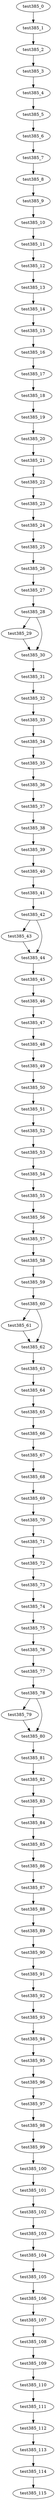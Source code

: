digraph G {
test385_0->test385_1;
test385_1->test385_2;
test385_2->test385_3;
test385_3->test385_4;
test385_4->test385_5;
test385_5->test385_6;
test385_6->test385_7;
test385_7->test385_8;
test385_8->test385_9;
test385_9->test385_10;
test385_10->test385_11;
test385_11->test385_12;
test385_12->test385_13;
test385_13->test385_14;
test385_14->test385_15;
test385_15->test385_16;
test385_16->test385_17;
test385_17->test385_18;
test385_18->test385_19;
test385_19->test385_20;
test385_20->test385_21;
test385_21->test385_22;
test385_22->test385_23;
test385_23->test385_24;
test385_24->test385_25;
test385_25->test385_26;
test385_26->test385_27;
test385_27->test385_28;
test385_28->test385_29;
test385_28->test385_30;
test385_29->test385_30;
test385_30->test385_31;
test385_31->test385_32;
test385_32->test385_33;
test385_33->test385_34;
test385_34->test385_35;
test385_35->test385_36;
test385_36->test385_37;
test385_37->test385_38;
test385_38->test385_39;
test385_39->test385_40;
test385_40->test385_41;
test385_41->test385_42;
test385_42->test385_43;
test385_42->test385_44;
test385_43->test385_44;
test385_44->test385_45;
test385_45->test385_46;
test385_46->test385_47;
test385_47->test385_48;
test385_48->test385_49;
test385_49->test385_50;
test385_50->test385_51;
test385_51->test385_52;
test385_52->test385_53;
test385_53->test385_54;
test385_54->test385_55;
test385_55->test385_56;
test385_56->test385_57;
test385_57->test385_58;
test385_58->test385_59;
test385_59->test385_60;
test385_60->test385_61;
test385_60->test385_62;
test385_61->test385_62;
test385_62->test385_63;
test385_63->test385_64;
test385_64->test385_65;
test385_65->test385_66;
test385_66->test385_67;
test385_67->test385_68;
test385_68->test385_69;
test385_69->test385_70;
test385_70->test385_71;
test385_71->test385_72;
test385_72->test385_73;
test385_73->test385_74;
test385_74->test385_75;
test385_75->test385_76;
test385_76->test385_77;
test385_77->test385_78;
test385_78->test385_79;
test385_78->test385_80;
test385_79->test385_80;
test385_80->test385_81;
test385_81->test385_82;
test385_82->test385_83;
test385_83->test385_84;
test385_84->test385_85;
test385_85->test385_86;
test385_86->test385_87;
test385_87->test385_88;
test385_88->test385_89;
test385_89->test385_90;
test385_90->test385_91;
test385_91->test385_92;
test385_92->test385_93;
test385_93->test385_94;
test385_94->test385_95;
test385_95->test385_96;
test385_96->test385_97;
test385_97->test385_98;
test385_98->test385_99;
test385_99->test385_100;
test385_100->test385_101;
test385_101->test385_102;
test385_102->test385_103;
test385_103->test385_104;
test385_104->test385_105;
test385_105->test385_106;
test385_106->test385_107;
test385_107->test385_108;
test385_108->test385_109;
test385_109->test385_110;
test385_110->test385_111;
test385_111->test385_112;
test385_112->test385_113;
test385_113->test385_114;
test385_114->test385_115;

}
